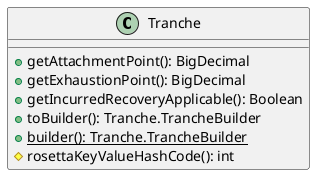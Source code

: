 @startuml

    class Tranche [[Tranche.html]] {
        +getAttachmentPoint(): BigDecimal
        +getExhaustionPoint(): BigDecimal
        +getIncurredRecoveryApplicable(): Boolean
        +toBuilder(): Tranche.TrancheBuilder
        {static} +builder(): Tranche.TrancheBuilder
        #rosettaKeyValueHashCode(): int
    }

@enduml
